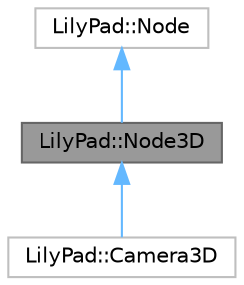 digraph "LilyPad::Node3D"
{
 // LATEX_PDF_SIZE
  bgcolor="transparent";
  edge [fontname=Helvetica,fontsize=10,labelfontname=Helvetica,labelfontsize=10];
  node [fontname=Helvetica,fontsize=10,shape=box,height=0.2,width=0.4];
  Node1 [id="Node000001",label="LilyPad::Node3D",height=0.2,width=0.4,color="gray40", fillcolor="grey60", style="filled", fontcolor="black",tooltip=" "];
  Node2 -> Node1 [id="edge3_Node000001_Node000002",dir="back",color="steelblue1",style="solid",tooltip=" "];
  Node2 [id="Node000002",label="LilyPad::Node",height=0.2,width=0.4,color="grey75", fillcolor="white", style="filled",URL="$classLilyPad_1_1Node.html",tooltip=" "];
  Node1 -> Node3 [id="edge4_Node000001_Node000003",dir="back",color="steelblue1",style="solid",tooltip=" "];
  Node3 [id="Node000003",label="LilyPad::Camera3D",height=0.2,width=0.4,color="grey75", fillcolor="white", style="filled",URL="$classLilyPad_1_1Camera3D.html",tooltip=" "];
}
